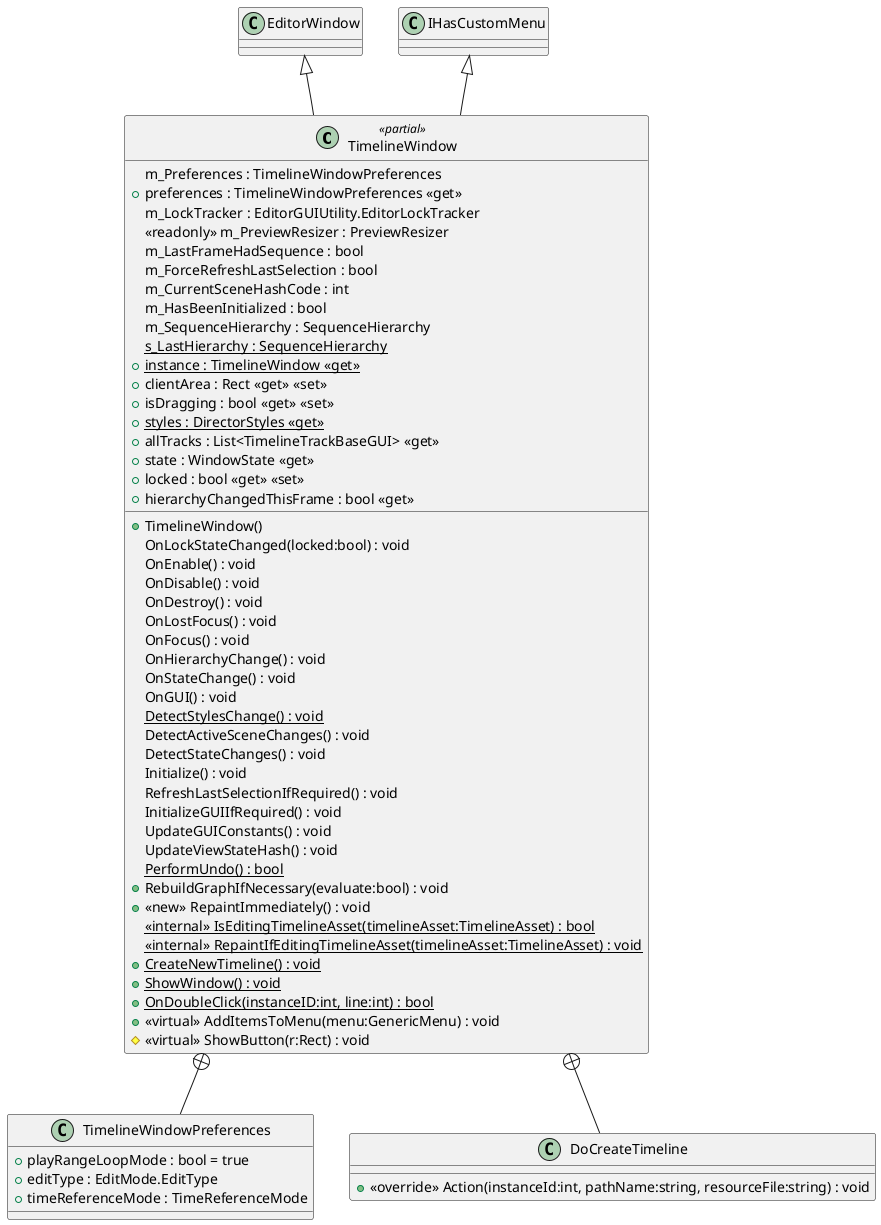 @startuml
class TimelineWindow <<partial>> {
    m_Preferences : TimelineWindowPreferences
    + preferences : TimelineWindowPreferences <<get>>
    m_LockTracker : EditorGUIUtility.EditorLockTracker
    <<readonly>> m_PreviewResizer : PreviewResizer
    m_LastFrameHadSequence : bool
    m_ForceRefreshLastSelection : bool
    m_CurrentSceneHashCode : int
    m_HasBeenInitialized : bool
    m_SequenceHierarchy : SequenceHierarchy
    {static} s_LastHierarchy : SequenceHierarchy
    + {static} instance : TimelineWindow <<get>>
    + clientArea : Rect <<get>> <<set>>
    + isDragging : bool <<get>> <<set>>
    + {static} styles : DirectorStyles <<get>>
    + allTracks : List<TimelineTrackBaseGUI> <<get>>
    + state : WindowState <<get>>
    + locked : bool <<get>> <<set>>
    + hierarchyChangedThisFrame : bool <<get>>
    + TimelineWindow()
    OnLockStateChanged(locked:bool) : void
    OnEnable() : void
    OnDisable() : void
    OnDestroy() : void
    OnLostFocus() : void
    OnFocus() : void
    OnHierarchyChange() : void
    OnStateChange() : void
    OnGUI() : void
    {static} DetectStylesChange() : void
    DetectActiveSceneChanges() : void
    DetectStateChanges() : void
    Initialize() : void
    RefreshLastSelectionIfRequired() : void
    InitializeGUIIfRequired() : void
    UpdateGUIConstants() : void
    UpdateViewStateHash() : void
    {static} PerformUndo() : bool
    + RebuildGraphIfNecessary(evaluate:bool) : void
    + <<new>> RepaintImmediately() : void
    <<internal>> {static} IsEditingTimelineAsset(timelineAsset:TimelineAsset) : bool
    <<internal>> {static} RepaintIfEditingTimelineAsset(timelineAsset:TimelineAsset) : void
    + {static} CreateNewTimeline() : void
    + {static} ShowWindow() : void
    + {static} OnDoubleClick(instanceID:int, line:int) : bool
    + <<virtual>> AddItemsToMenu(menu:GenericMenu) : void
    # <<virtual>> ShowButton(r:Rect) : void
}
class TimelineWindowPreferences {
    + playRangeLoopMode : bool = true
    + editType : EditMode.EditType
    + timeReferenceMode : TimeReferenceMode
}
class DoCreateTimeline {
    + <<override>> Action(instanceId:int, pathName:string, resourceFile:string) : void
}
EditorWindow <|-- TimelineWindow
IHasCustomMenu <|-- TimelineWindow
TimelineWindow +-- TimelineWindowPreferences
TimelineWindow +-- DoCreateTimeline
@enduml
